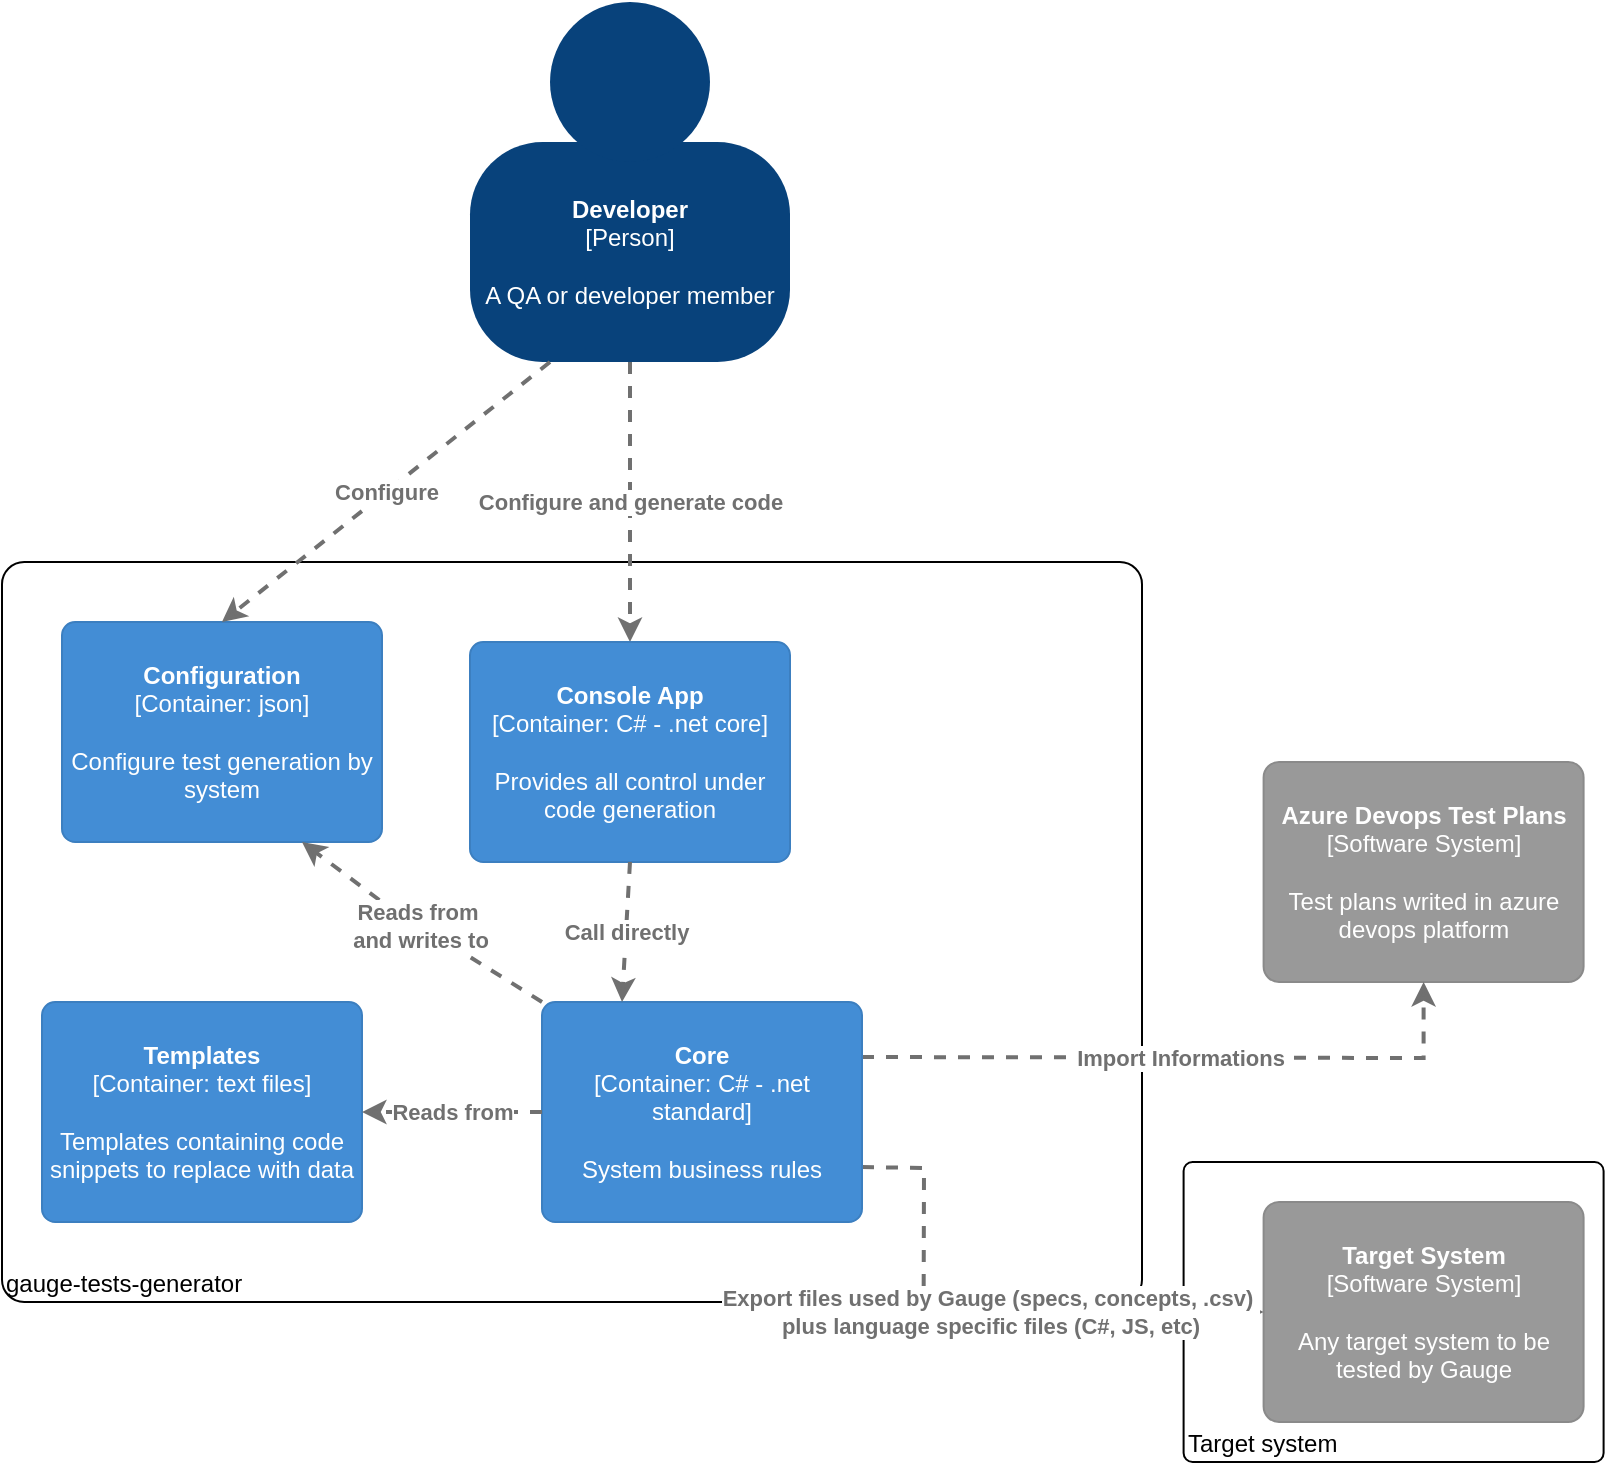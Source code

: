 <mxfile version="13.3.9" type="device"><diagram id="hDyEOTjeybB2HIIGhRAr" name="Page-1"><mxGraphModel dx="1038" dy="499" grid="1" gridSize="10" guides="1" tooltips="1" connect="1" arrows="1" fold="1" page="1" pageScale="1" pageWidth="827" pageHeight="1169" math="0" shadow="0"><root><mxCell id="0"/><mxCell id="1" parent="0"/><object label="&lt;div style=&quot;text-align: left&quot;&gt;gauge-tests-generator&lt;/div&gt;" placeholders="1" c4Name="name" c4Type="ExecutionEnvironment" c4Application="applicationAndVersion" id="KsjIWuBIRv4Vvost7LFg-5"><mxCell style="rounded=1;whiteSpace=wrap;html=1;labelBackgroundColor=none;fillColor=#ffffff;fontColor=#000000;align=left;arcSize=3;strokeColor=#000000;verticalAlign=bottom;" vertex="1" parent="1"><mxGeometry x="20" y="300" width="570" height="370" as="geometry"/><C4ExecutionEnvironment as="c4"/></mxCell></object><mxCell id="KsjIWuBIRv4Vvost7LFg-1" value="" style="group;rounded=0;labelBackgroundColor=none;fillColor=none;fontColor=#ffffff;align=center;html=1;" vertex="1" connectable="0" parent="1"><mxGeometry x="254" y="20" width="160" height="180" as="geometry"/><C4Person as="c4"/></mxCell><object label="&lt;b&gt;Developer&lt;/b&gt;&lt;br&gt;&lt;div&gt;[Person]&lt;/div&gt;&lt;div&gt;&lt;br&gt;&lt;/div&gt;&lt;div&gt;A QA or developer member&lt;/div&gt;" placeholders="1" c4Name="name" c4Type="body" c4Description="Description" id="KsjIWuBIRv4Vvost7LFg-2"><mxCell style="rounded=1;whiteSpace=wrap;html=1;labelBackgroundColor=none;fillColor=#08427b;fontColor=#ffffff;align=center;arcSize=33;strokeColor=3c7fc0;" vertex="1" parent="KsjIWuBIRv4Vvost7LFg-1"><mxGeometry y="70" width="160" height="110" as="geometry"/><C4Person as="c4"/></mxCell></object><mxCell id="KsjIWuBIRv4Vvost7LFg-3" value="" style="ellipse;whiteSpace=wrap;html=1;aspect=fixed;rounded=0;labelBackgroundColor=none;fillColor=#08427b;fontSize=12;fontColor=#ffffff;align=center;strokeColor=3c7fc0;" vertex="1" parent="KsjIWuBIRv4Vvost7LFg-1"><mxGeometry x="40" width="80" height="80" as="geometry"/><C4Person as="c4"/></mxCell><object label="&lt;b&gt;Azure Devops Test Plans&lt;/b&gt;&lt;div&gt;[Software System]&lt;/div&gt;&lt;div&gt;&lt;br&gt;&lt;/div&gt;&lt;div&gt;Test plans writed in azure devops platform&lt;/div&gt;" placeholders="1" c4Name="name" c4Type="SoftwareSystemDependency" c4Description="Description" id="KsjIWuBIRv4Vvost7LFg-6"><mxCell style="rounded=1;whiteSpace=wrap;html=1;labelBackgroundColor=none;fillColor=#999999;fontColor=#ffffff;align=center;arcSize=7;strokeColor=#8a8a8a;" vertex="1" parent="1"><mxGeometry x="650.8" y="400" width="160" height="110" as="geometry"/><C4SoftwareSystemDependency as="c4"/></mxCell></object><object label="&lt;div style=&quot;text-align: left&quot;&gt;&lt;div style=&quot;text-align: center&quot;&gt;&lt;b&gt;Import Informations&lt;/b&gt;&lt;/div&gt;&lt;/div&gt;" c4Type="Relationship" c4Description="Description" c4Technology="technology" id="KsjIWuBIRv4Vvost7LFg-8"><mxCell style="edgeStyle=none;rounded=0;html=1;entryX=0.5;entryY=1;jettySize=auto;orthogonalLoop=1;strokeColor=#707070;strokeWidth=2;fontColor=#707070;jumpStyle=none;dashed=1;exitX=1;exitY=0.25;exitDx=0;exitDy=0;entryDx=0;entryDy=0;" edge="1" parent="1" source="KsjIWuBIRv4Vvost7LFg-15" target="KsjIWuBIRv4Vvost7LFg-6"><mxGeometry width="160" relative="1" as="geometry"><mxPoint x="414.0" y="548.37" as="sourcePoint"/><mxPoint x="490.8" y="550" as="targetPoint"/><Array as="points"><mxPoint x="730.8" y="548"/></Array></mxGeometry><C4Relationship as="c4"/></mxCell></object><object label="&lt;div style=&quot;text-align: left&quot;&gt;&lt;div style=&quot;text-align: center&quot;&gt;&lt;b&gt;Configure and generate code&lt;/b&gt;&lt;/div&gt;&lt;/div&gt;" c4Type="Relationship" c4Description="Description" c4Technology="technology" id="KsjIWuBIRv4Vvost7LFg-9"><mxCell style="edgeStyle=none;rounded=0;html=1;entryX=0.5;entryY=0;jettySize=auto;orthogonalLoop=1;strokeColor=#707070;strokeWidth=2;fontColor=#707070;jumpStyle=none;dashed=1;exitX=0.5;exitY=1;exitDx=0;exitDy=0;entryDx=0;entryDy=0;" edge="1" parent="1" source="KsjIWuBIRv4Vvost7LFg-2" target="KsjIWuBIRv4Vvost7LFg-14"><mxGeometry width="160" relative="1" as="geometry"><mxPoint x="504" y="270" as="sourcePoint"/><mxPoint x="334" y="330" as="targetPoint"/></mxGeometry><C4Relationship as="c4"/></mxCell></object><object label="&lt;div style=&quot;text-align: left&quot;&gt;Target system&lt;/div&gt;" placeholders="1" c4Name="name" c4Type="ExecutionEnvironment" c4Application="applicationAndVersion" id="KsjIWuBIRv4Vvost7LFg-10"><mxCell style="rounded=1;whiteSpace=wrap;html=1;labelBackgroundColor=none;fillColor=#ffffff;fontColor=#000000;align=left;arcSize=3;strokeColor=#000000;verticalAlign=bottom;" vertex="1" parent="1"><mxGeometry x="610.8" y="600" width="210" height="150" as="geometry"/><C4ExecutionEnvironment as="c4"/></mxCell></object><object label="&lt;b&gt;Target System&lt;/b&gt;&lt;div&gt;[Software System]&lt;/div&gt;&lt;div&gt;&lt;br&gt;&lt;/div&gt;&lt;div&gt;Any target system to be tested by Gauge&lt;/div&gt;" placeholders="1" c4Name="name" c4Type="SoftwareSystemDependency" c4Description="Description" id="KsjIWuBIRv4Vvost7LFg-11"><mxCell style="rounded=1;whiteSpace=wrap;html=1;labelBackgroundColor=none;fillColor=#999999;fontColor=#ffffff;align=center;arcSize=7;strokeColor=#8a8a8a;" vertex="1" parent="1"><mxGeometry x="650.8" y="620" width="160" height="110" as="geometry"/><C4SoftwareSystemDependency as="c4"/></mxCell></object><object label="&lt;div style=&quot;text-align: left&quot;&gt;&lt;div style=&quot;text-align: center&quot;&gt;&lt;b&gt;Export files used by Gauge (specs, concepts, .csv)&amp;nbsp;&lt;/b&gt;&lt;/div&gt;&lt;div style=&quot;text-align: center&quot;&gt;&lt;b&gt;plus language specific files (C#, JS, etc)&lt;/b&gt;&lt;/div&gt;&lt;/div&gt;" c4Type="Relationship" c4Description="Description" c4Technology="technology" id="KsjIWuBIRv4Vvost7LFg-12"><mxCell style="edgeStyle=none;rounded=0;html=1;entryX=0;entryY=0.5;jettySize=auto;orthogonalLoop=1;strokeColor=#707070;strokeWidth=2;fontColor=#707070;jumpStyle=none;dashed=1;exitX=1;exitY=0.75;exitDx=0;exitDy=0;entryDx=0;entryDy=0;" edge="1" parent="1" source="KsjIWuBIRv4Vvost7LFg-15" target="KsjIWuBIRv4Vvost7LFg-11"><mxGeometry width="160" relative="1" as="geometry"><mxPoint x="414.8" y="585" as="sourcePoint"/><mxPoint x="490.8" y="570" as="targetPoint"/><Array as="points"><mxPoint x="481" y="603"/><mxPoint x="480.8" y="675"/></Array></mxGeometry><C4Relationship as="c4"/></mxCell></object><object label="&lt;span&gt;&lt;b&gt;Templates&lt;/b&gt;&lt;/span&gt;&lt;div&gt;[Container:&amp;nbsp;&lt;span&gt;text files&lt;/span&gt;&lt;span&gt;]&lt;/span&gt;&lt;/div&gt;&lt;div&gt;&lt;br&gt;&lt;/div&gt;&lt;div&gt;Templates containing code snippets to replace with data&lt;/div&gt;" placeholders="1" c4Name="name" c4Type="Container" c4Technology="technology" c4Description="Description" id="KsjIWuBIRv4Vvost7LFg-13"><mxCell style="rounded=1;whiteSpace=wrap;html=1;labelBackgroundColor=none;fillColor=#438dd5;fontColor=#ffffff;align=center;arcSize=6;strokeColor=#3c7fc0;" vertex="1" parent="1"><mxGeometry x="40" y="520" width="160" height="110" as="geometry"/><C4Container as="c4"/></mxCell></object><object label="&lt;span&gt;&lt;b&gt;Console App&lt;/b&gt;&lt;/span&gt;&lt;div&gt;[Container: C# - .net core&lt;span&gt;]&lt;/span&gt;&lt;/div&gt;&lt;div&gt;&lt;br&gt;&lt;/div&gt;&lt;div&gt;Provides all control under code generation&lt;/div&gt;" placeholders="1" c4Name="name" c4Type="Container" c4Technology="technology" c4Description="Description" id="KsjIWuBIRv4Vvost7LFg-14"><mxCell style="rounded=1;whiteSpace=wrap;html=1;labelBackgroundColor=none;fillColor=#438dd5;fontColor=#ffffff;align=center;arcSize=6;strokeColor=#3c7fc0;" vertex="1" parent="1"><mxGeometry x="254" y="340" width="160" height="110" as="geometry"/><C4Container as="c4"/></mxCell></object><object label="&lt;span&gt;&lt;b&gt;Core&lt;/b&gt;&lt;/span&gt;&lt;div&gt;[Container:&amp;nbsp;&lt;span&gt;C# - .net standard&lt;/span&gt;&lt;span&gt;]&lt;/span&gt;&lt;/div&gt;&lt;div&gt;&lt;br&gt;&lt;/div&gt;&lt;div&gt;System business rules&lt;/div&gt;" placeholders="1" c4Name="name" c4Type="Container" c4Technology="technology" c4Description="Description" id="KsjIWuBIRv4Vvost7LFg-15"><mxCell style="rounded=1;whiteSpace=wrap;html=1;labelBackgroundColor=none;fillColor=#438dd5;fontColor=#ffffff;align=center;arcSize=6;strokeColor=#3c7fc0;" vertex="1" parent="1"><mxGeometry x="290" y="520" width="160" height="110" as="geometry"/><C4Container as="c4"/></mxCell></object><object label="&lt;span&gt;&lt;b&gt;Configuration&lt;/b&gt;&lt;/span&gt;&lt;div&gt;[Container:&amp;nbsp;&lt;span&gt;json&lt;/span&gt;&lt;span&gt;]&lt;/span&gt;&lt;/div&gt;&lt;div&gt;&lt;br&gt;&lt;/div&gt;&lt;div&gt;Configure test generation by system&lt;/div&gt;" placeholders="1" c4Name="name" c4Type="Container" c4Technology="technology" c4Description="Description" id="KsjIWuBIRv4Vvost7LFg-16"><mxCell style="rounded=1;whiteSpace=wrap;html=1;labelBackgroundColor=none;fillColor=#438dd5;fontColor=#ffffff;align=center;arcSize=6;strokeColor=#3c7fc0;" vertex="1" parent="1"><mxGeometry x="50" y="330" width="160" height="110" as="geometry"/><C4Container as="c4"/></mxCell></object><object label="&lt;div style=&quot;text-align: left&quot;&gt;&lt;div style=&quot;text-align: center&quot;&gt;&lt;b&gt;Configure&lt;/b&gt;&lt;/div&gt;&lt;/div&gt;" c4Type="Relationship" c4Description="Description" c4Technology="technology" id="KsjIWuBIRv4Vvost7LFg-17"><mxCell style="edgeStyle=none;rounded=0;html=1;entryX=0.5;entryY=0;jettySize=auto;orthogonalLoop=1;strokeColor=#707070;strokeWidth=2;fontColor=#707070;jumpStyle=none;dashed=1;exitX=0.25;exitY=1;exitDx=0;exitDy=0;entryDx=0;entryDy=0;" edge="1" parent="1" source="KsjIWuBIRv4Vvost7LFg-2" target="KsjIWuBIRv4Vvost7LFg-16"><mxGeometry width="160" relative="1" as="geometry"><mxPoint x="94" y="240" as="sourcePoint"/><mxPoint x="254" y="240" as="targetPoint"/></mxGeometry><C4Relationship as="c4"/></mxCell></object><object label="&lt;div style=&quot;text-align: left&quot;&gt;&lt;div style=&quot;text-align: center&quot;&gt;&lt;b&gt;Call directly&lt;/b&gt;&lt;/div&gt;&lt;/div&gt;" c4Type="Relationship" c4Description="Description" c4Technology="technology" id="KsjIWuBIRv4Vvost7LFg-18"><mxCell style="edgeStyle=none;rounded=0;html=1;entryX=0.25;entryY=0;jettySize=auto;orthogonalLoop=1;strokeColor=#707070;strokeWidth=2;fontColor=#707070;jumpStyle=none;dashed=1;exitX=0.5;exitY=1;exitDx=0;exitDy=0;entryDx=0;entryDy=0;" edge="1" parent="1" source="KsjIWuBIRv4Vvost7LFg-14" target="KsjIWuBIRv4Vvost7LFg-15"><mxGeometry width="160" relative="1" as="geometry"><mxPoint x="250" y="730" as="sourcePoint"/><mxPoint x="410" y="730" as="targetPoint"/></mxGeometry><C4Relationship as="c4"/></mxCell></object><object label="&lt;div style=&quot;text-align: left&quot;&gt;&lt;div style=&quot;text-align: center&quot;&gt;&lt;b&gt;Reads from&amp;nbsp;&lt;/b&gt;&lt;/div&gt;&lt;div style=&quot;text-align: center&quot;&gt;&lt;b&gt;and writes to&lt;/b&gt;&lt;/div&gt;&lt;/div&gt;" c4Type="Relationship" c4Description="Description" c4Technology="technology" id="KsjIWuBIRv4Vvost7LFg-20"><mxCell style="edgeStyle=none;rounded=0;html=1;entryX=0.75;entryY=1;jettySize=auto;orthogonalLoop=1;strokeColor=#707070;strokeWidth=2;fontColor=#707070;jumpStyle=none;dashed=1;entryDx=0;entryDy=0;exitX=0;exitY=0;exitDx=0;exitDy=0;" edge="1" parent="1" source="KsjIWuBIRv4Vvost7LFg-15" target="KsjIWuBIRv4Vvost7LFg-16"><mxGeometry width="160" relative="1" as="geometry"><mxPoint x="80" y="470" as="sourcePoint"/><mxPoint x="240" y="470" as="targetPoint"/><Array as="points"><mxPoint x="210" y="470"/></Array></mxGeometry><C4Relationship as="c4"/></mxCell></object><object label="&lt;div style=&quot;text-align: left&quot;&gt;&lt;div style=&quot;text-align: center&quot;&gt;&lt;b&gt;Reads from&lt;/b&gt;&lt;/div&gt;&lt;/div&gt;" c4Type="Relationship" c4Description="Description" c4Technology="technology" id="KsjIWuBIRv4Vvost7LFg-22"><mxCell style="edgeStyle=none;rounded=0;html=1;entryX=1;entryY=0.5;jettySize=auto;orthogonalLoop=1;strokeColor=#707070;strokeWidth=2;fontColor=#707070;jumpStyle=none;dashed=1;exitX=0;exitY=0.5;exitDx=0;exitDy=0;entryDx=0;entryDy=0;" edge="1" parent="1" source="KsjIWuBIRv4Vvost7LFg-15" target="KsjIWuBIRv4Vvost7LFg-13"><mxGeometry width="160" relative="1" as="geometry"><mxPoint x="330" y="480" as="sourcePoint"/><mxPoint x="490" y="480" as="targetPoint"/></mxGeometry><C4Relationship as="c4"/></mxCell></object></root></mxGraphModel></diagram></mxfile>